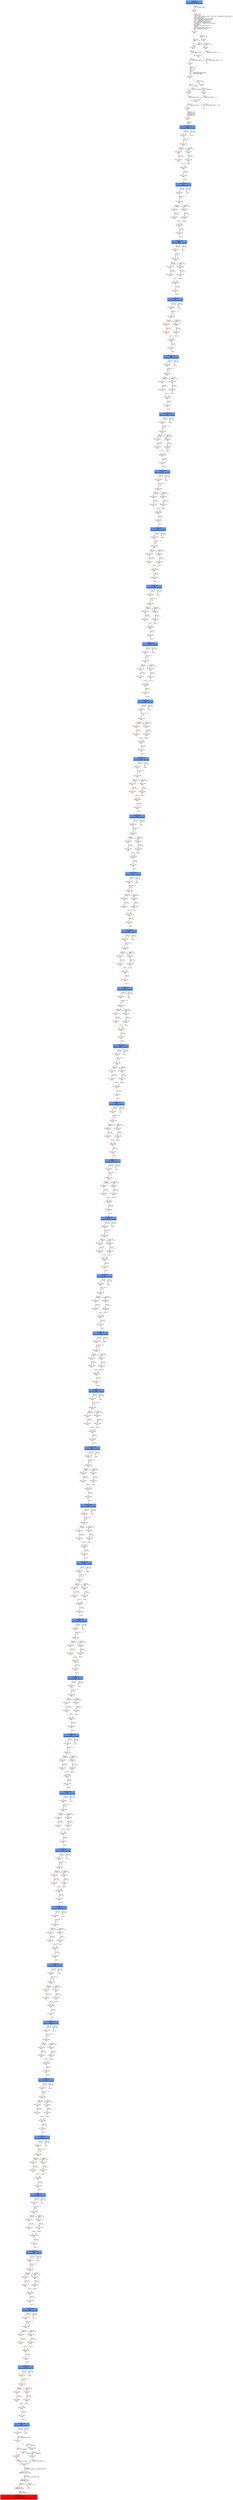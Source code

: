 digraph ARG {
node [style="filled" shape="box" color="white"]
0 [fillcolor="cornflowerblue" label="0 @ N20\nmain entry\nAbstractionState: ABS0: true\n" id="0"]
44 [label="44 @ N61\nmain\n" id="44"]
45 [label="45 @ N24\nmain\n" id="45"]
50 [label="50 @ N26\nmain\n" id="50"]
53 [label="53 @ N28\nmain\n" id="53"]
54 [label="54 @ N29\nmain\n" id="54"]
56 [label="56 @ N35\nmain\n" id="56"]
61 [label="61 @ N38\nmain\n" id="61"]
64 [label="64 @ N39\nmain\n" id="64"]
65 [label="65 @ N40\nmain\n" id="65"]
67 [label="67 @ N43\nmain\n" id="67"]
24229 [fillcolor="cornflowerblue" label="24229 @ N44\nmain\nAbstractionState: ABS1643\n" id="24229"]
24230 [label="24230 @ N45\nmain\n" id="24230"]
24249 [label="24249 @ N48\nmain\n" id="24249"]
24251 [label="24251 @ N50\nmain\n" id="24251"]
24252 [label="24252 @ N52\nmain\n" id="24252"]
24256 [label="24256 @ N49\nmain\n" id="24256"]
24257 [label="24257 @ N54\nmain\n" id="24257"]
24259 [fillcolor="cornflowerblue" label="24259 @ N44\nmain\nAbstractionState: ABS1645\n" id="24259"]
24260 [label="24260 @ N45\nmain\n" id="24260"]
24279 [label="24279 @ N48\nmain\n" id="24279"]
24281 [label="24281 @ N50\nmain\n" id="24281"]
24282 [label="24282 @ N52\nmain\n" id="24282"]
24286 [label="24286 @ N49\nmain\n" id="24286"]
24287 [label="24287 @ N54\nmain\n" id="24287"]
24289 [fillcolor="cornflowerblue" label="24289 @ N44\nmain\nAbstractionState: ABS1647\n" id="24289"]
24290 [label="24290 @ N45\nmain\n" id="24290"]
24309 [label="24309 @ N48\nmain\n" id="24309"]
24311 [label="24311 @ N50\nmain\n" id="24311"]
24312 [label="24312 @ N52\nmain\n" id="24312"]
24316 [label="24316 @ N49\nmain\n" id="24316"]
24317 [label="24317 @ N54\nmain\n" id="24317"]
24319 [fillcolor="cornflowerblue" label="24319 @ N44\nmain\nAbstractionState: ABS1649\n" id="24319"]
24320 [label="24320 @ N45\nmain\n" id="24320"]
24339 [label="24339 @ N48\nmain\n" id="24339"]
24341 [label="24341 @ N50\nmain\n" id="24341"]
24342 [label="24342 @ N52\nmain\n" id="24342"]
24346 [label="24346 @ N49\nmain\n" id="24346"]
24347 [label="24347 @ N54\nmain\n" id="24347"]
24349 [fillcolor="cornflowerblue" label="24349 @ N44\nmain\nAbstractionState: ABS1651\n" id="24349"]
24350 [label="24350 @ N45\nmain\n" id="24350"]
24369 [label="24369 @ N48\nmain\n" id="24369"]
24371 [label="24371 @ N50\nmain\n" id="24371"]
24372 [label="24372 @ N52\nmain\n" id="24372"]
24376 [label="24376 @ N49\nmain\n" id="24376"]
24377 [label="24377 @ N54\nmain\n" id="24377"]
24379 [fillcolor="cornflowerblue" label="24379 @ N44\nmain\nAbstractionState: ABS1653\n" id="24379"]
24380 [label="24380 @ N45\nmain\n" id="24380"]
24399 [label="24399 @ N48\nmain\n" id="24399"]
24401 [label="24401 @ N50\nmain\n" id="24401"]
24402 [label="24402 @ N52\nmain\n" id="24402"]
24406 [label="24406 @ N49\nmain\n" id="24406"]
24407 [label="24407 @ N54\nmain\n" id="24407"]
24409 [fillcolor="cornflowerblue" label="24409 @ N44\nmain\nAbstractionState: ABS1655\n" id="24409"]
24410 [label="24410 @ N45\nmain\n" id="24410"]
24429 [label="24429 @ N48\nmain\n" id="24429"]
24431 [label="24431 @ N50\nmain\n" id="24431"]
24432 [label="24432 @ N52\nmain\n" id="24432"]
24436 [label="24436 @ N49\nmain\n" id="24436"]
24437 [label="24437 @ N54\nmain\n" id="24437"]
24439 [fillcolor="cornflowerblue" label="24439 @ N44\nmain\nAbstractionState: ABS1657\n" id="24439"]
24440 [label="24440 @ N45\nmain\n" id="24440"]
24459 [label="24459 @ N48\nmain\n" id="24459"]
24461 [label="24461 @ N50\nmain\n" id="24461"]
24462 [label="24462 @ N52\nmain\n" id="24462"]
24466 [label="24466 @ N49\nmain\n" id="24466"]
24467 [label="24467 @ N54\nmain\n" id="24467"]
24469 [fillcolor="cornflowerblue" label="24469 @ N44\nmain\nAbstractionState: ABS1659\n" id="24469"]
24470 [label="24470 @ N45\nmain\n" id="24470"]
24489 [label="24489 @ N48\nmain\n" id="24489"]
24491 [label="24491 @ N50\nmain\n" id="24491"]
24492 [label="24492 @ N52\nmain\n" id="24492"]
24496 [label="24496 @ N49\nmain\n" id="24496"]
24497 [label="24497 @ N54\nmain\n" id="24497"]
24499 [fillcolor="cornflowerblue" label="24499 @ N44\nmain\nAbstractionState: ABS1661\n" id="24499"]
24500 [label="24500 @ N45\nmain\n" id="24500"]
24519 [label="24519 @ N48\nmain\n" id="24519"]
24521 [label="24521 @ N50\nmain\n" id="24521"]
24522 [label="24522 @ N52\nmain\n" id="24522"]
24526 [label="24526 @ N49\nmain\n" id="24526"]
24527 [label="24527 @ N54\nmain\n" id="24527"]
24529 [fillcolor="cornflowerblue" label="24529 @ N44\nmain\nAbstractionState: ABS1663\n" id="24529"]
24530 [label="24530 @ N45\nmain\n" id="24530"]
24549 [label="24549 @ N48\nmain\n" id="24549"]
24551 [label="24551 @ N50\nmain\n" id="24551"]
24552 [label="24552 @ N52\nmain\n" id="24552"]
24556 [label="24556 @ N49\nmain\n" id="24556"]
24557 [label="24557 @ N54\nmain\n" id="24557"]
24559 [fillcolor="cornflowerblue" label="24559 @ N44\nmain\nAbstractionState: ABS1665\n" id="24559"]
24560 [label="24560 @ N45\nmain\n" id="24560"]
24579 [label="24579 @ N48\nmain\n" id="24579"]
24581 [label="24581 @ N50\nmain\n" id="24581"]
24582 [label="24582 @ N52\nmain\n" id="24582"]
24586 [label="24586 @ N49\nmain\n" id="24586"]
24587 [label="24587 @ N54\nmain\n" id="24587"]
24589 [fillcolor="cornflowerblue" label="24589 @ N44\nmain\nAbstractionState: ABS1667\n" id="24589"]
24590 [label="24590 @ N45\nmain\n" id="24590"]
24609 [label="24609 @ N48\nmain\n" id="24609"]
24611 [label="24611 @ N50\nmain\n" id="24611"]
24612 [label="24612 @ N52\nmain\n" id="24612"]
24616 [label="24616 @ N49\nmain\n" id="24616"]
24617 [label="24617 @ N54\nmain\n" id="24617"]
24619 [fillcolor="cornflowerblue" label="24619 @ N44\nmain\nAbstractionState: ABS1669\n" id="24619"]
24620 [label="24620 @ N45\nmain\n" id="24620"]
24639 [label="24639 @ N48\nmain\n" id="24639"]
24641 [label="24641 @ N50\nmain\n" id="24641"]
24642 [label="24642 @ N52\nmain\n" id="24642"]
24646 [label="24646 @ N49\nmain\n" id="24646"]
24647 [label="24647 @ N54\nmain\n" id="24647"]
24649 [fillcolor="cornflowerblue" label="24649 @ N44\nmain\nAbstractionState: ABS1671\n" id="24649"]
24650 [label="24650 @ N45\nmain\n" id="24650"]
24669 [label="24669 @ N48\nmain\n" id="24669"]
24671 [label="24671 @ N50\nmain\n" id="24671"]
24672 [label="24672 @ N52\nmain\n" id="24672"]
24676 [label="24676 @ N49\nmain\n" id="24676"]
24677 [label="24677 @ N54\nmain\n" id="24677"]
24679 [fillcolor="cornflowerblue" label="24679 @ N44\nmain\nAbstractionState: ABS1673\n" id="24679"]
24680 [label="24680 @ N45\nmain\n" id="24680"]
24699 [label="24699 @ N48\nmain\n" id="24699"]
24701 [label="24701 @ N50\nmain\n" id="24701"]
24702 [label="24702 @ N52\nmain\n" id="24702"]
24706 [label="24706 @ N49\nmain\n" id="24706"]
24707 [label="24707 @ N54\nmain\n" id="24707"]
24709 [fillcolor="cornflowerblue" label="24709 @ N44\nmain\nAbstractionState: ABS1675\n" id="24709"]
24710 [label="24710 @ N45\nmain\n" id="24710"]
24729 [label="24729 @ N48\nmain\n" id="24729"]
24731 [label="24731 @ N50\nmain\n" id="24731"]
24732 [label="24732 @ N52\nmain\n" id="24732"]
24736 [label="24736 @ N49\nmain\n" id="24736"]
24737 [label="24737 @ N54\nmain\n" id="24737"]
24739 [fillcolor="cornflowerblue" label="24739 @ N44\nmain\nAbstractionState: ABS1677\n" id="24739"]
24740 [label="24740 @ N45\nmain\n" id="24740"]
24759 [label="24759 @ N48\nmain\n" id="24759"]
24761 [label="24761 @ N50\nmain\n" id="24761"]
24762 [label="24762 @ N52\nmain\n" id="24762"]
24766 [label="24766 @ N49\nmain\n" id="24766"]
24767 [label="24767 @ N54\nmain\n" id="24767"]
24769 [fillcolor="cornflowerblue" label="24769 @ N44\nmain\nAbstractionState: ABS1679\n" id="24769"]
24770 [label="24770 @ N45\nmain\n" id="24770"]
24789 [label="24789 @ N48\nmain\n" id="24789"]
24791 [label="24791 @ N50\nmain\n" id="24791"]
24792 [label="24792 @ N52\nmain\n" id="24792"]
24796 [label="24796 @ N49\nmain\n" id="24796"]
24797 [label="24797 @ N54\nmain\n" id="24797"]
24799 [fillcolor="cornflowerblue" label="24799 @ N44\nmain\nAbstractionState: ABS1681\n" id="24799"]
24800 [label="24800 @ N45\nmain\n" id="24800"]
24819 [label="24819 @ N48\nmain\n" id="24819"]
24821 [label="24821 @ N50\nmain\n" id="24821"]
24822 [label="24822 @ N52\nmain\n" id="24822"]
24826 [label="24826 @ N49\nmain\n" id="24826"]
24827 [label="24827 @ N54\nmain\n" id="24827"]
24829 [fillcolor="cornflowerblue" label="24829 @ N44\nmain\nAbstractionState: ABS1683\n" id="24829"]
24830 [label="24830 @ N45\nmain\n" id="24830"]
24849 [label="24849 @ N48\nmain\n" id="24849"]
24851 [label="24851 @ N50\nmain\n" id="24851"]
24852 [label="24852 @ N52\nmain\n" id="24852"]
24856 [label="24856 @ N49\nmain\n" id="24856"]
24857 [label="24857 @ N54\nmain\n" id="24857"]
24859 [fillcolor="cornflowerblue" label="24859 @ N44\nmain\nAbstractionState: ABS1685\n" id="24859"]
24860 [label="24860 @ N45\nmain\n" id="24860"]
24879 [label="24879 @ N48\nmain\n" id="24879"]
24881 [label="24881 @ N50\nmain\n" id="24881"]
24882 [label="24882 @ N52\nmain\n" id="24882"]
24886 [label="24886 @ N49\nmain\n" id="24886"]
24887 [label="24887 @ N54\nmain\n" id="24887"]
24889 [fillcolor="cornflowerblue" label="24889 @ N44\nmain\nAbstractionState: ABS1687\n" id="24889"]
24890 [label="24890 @ N45\nmain\n" id="24890"]
24909 [label="24909 @ N48\nmain\n" id="24909"]
24911 [label="24911 @ N50\nmain\n" id="24911"]
24912 [label="24912 @ N52\nmain\n" id="24912"]
24916 [label="24916 @ N49\nmain\n" id="24916"]
24917 [label="24917 @ N54\nmain\n" id="24917"]
24919 [fillcolor="cornflowerblue" label="24919 @ N44\nmain\nAbstractionState: ABS1689\n" id="24919"]
24920 [label="24920 @ N45\nmain\n" id="24920"]
24939 [label="24939 @ N48\nmain\n" id="24939"]
24941 [label="24941 @ N50\nmain\n" id="24941"]
24942 [label="24942 @ N52\nmain\n" id="24942"]
24946 [label="24946 @ N49\nmain\n" id="24946"]
24947 [label="24947 @ N54\nmain\n" id="24947"]
24949 [fillcolor="cornflowerblue" label="24949 @ N44\nmain\nAbstractionState: ABS1691\n" id="24949"]
24950 [label="24950 @ N45\nmain\n" id="24950"]
24969 [label="24969 @ N48\nmain\n" id="24969"]
24971 [label="24971 @ N50\nmain\n" id="24971"]
24972 [label="24972 @ N52\nmain\n" id="24972"]
24976 [label="24976 @ N49\nmain\n" id="24976"]
24977 [label="24977 @ N54\nmain\n" id="24977"]
24979 [fillcolor="cornflowerblue" label="24979 @ N44\nmain\nAbstractionState: ABS1693\n" id="24979"]
24980 [label="24980 @ N45\nmain\n" id="24980"]
24999 [label="24999 @ N48\nmain\n" id="24999"]
25001 [label="25001 @ N50\nmain\n" id="25001"]
25002 [label="25002 @ N52\nmain\n" id="25002"]
25006 [label="25006 @ N49\nmain\n" id="25006"]
25007 [label="25007 @ N54\nmain\n" id="25007"]
25009 [fillcolor="cornflowerblue" label="25009 @ N44\nmain\nAbstractionState: ABS1695\n" id="25009"]
25010 [label="25010 @ N45\nmain\n" id="25010"]
25029 [label="25029 @ N48\nmain\n" id="25029"]
25031 [label="25031 @ N50\nmain\n" id="25031"]
25032 [label="25032 @ N52\nmain\n" id="25032"]
25036 [label="25036 @ N49\nmain\n" id="25036"]
25037 [label="25037 @ N54\nmain\n" id="25037"]
25039 [fillcolor="cornflowerblue" label="25039 @ N44\nmain\nAbstractionState: ABS1697\n" id="25039"]
25040 [label="25040 @ N45\nmain\n" id="25040"]
25059 [label="25059 @ N48\nmain\n" id="25059"]
25061 [label="25061 @ N50\nmain\n" id="25061"]
25062 [label="25062 @ N52\nmain\n" id="25062"]
25066 [label="25066 @ N49\nmain\n" id="25066"]
25067 [label="25067 @ N54\nmain\n" id="25067"]
25069 [fillcolor="cornflowerblue" label="25069 @ N44\nmain\nAbstractionState: ABS1699\n" id="25069"]
25070 [label="25070 @ N45\nmain\n" id="25070"]
25089 [label="25089 @ N48\nmain\n" id="25089"]
25091 [label="25091 @ N50\nmain\n" id="25091"]
25092 [label="25092 @ N52\nmain\n" id="25092"]
25096 [label="25096 @ N49\nmain\n" id="25096"]
25097 [label="25097 @ N54\nmain\n" id="25097"]
25099 [fillcolor="cornflowerblue" label="25099 @ N44\nmain\nAbstractionState: ABS1701\n" id="25099"]
25100 [label="25100 @ N45\nmain\n" id="25100"]
25119 [label="25119 @ N48\nmain\n" id="25119"]
25121 [label="25121 @ N50\nmain\n" id="25121"]
25122 [label="25122 @ N52\nmain\n" id="25122"]
25126 [label="25126 @ N49\nmain\n" id="25126"]
25127 [label="25127 @ N54\nmain\n" id="25127"]
25129 [fillcolor="cornflowerblue" label="25129 @ N44\nmain\nAbstractionState: ABS1703\n" id="25129"]
25130 [label="25130 @ N45\nmain\n" id="25130"]
25149 [label="25149 @ N48\nmain\n" id="25149"]
25151 [label="25151 @ N50\nmain\n" id="25151"]
25152 [label="25152 @ N52\nmain\n" id="25152"]
25156 [label="25156 @ N49\nmain\n" id="25156"]
25157 [label="25157 @ N54\nmain\n" id="25157"]
25159 [fillcolor="cornflowerblue" label="25159 @ N44\nmain\nAbstractionState: ABS1705\n" id="25159"]
25160 [label="25160 @ N45\nmain\n" id="25160"]
25179 [label="25179 @ N48\nmain\n" id="25179"]
25181 [label="25181 @ N50\nmain\n" id="25181"]
25182 [label="25182 @ N52\nmain\n" id="25182"]
25186 [label="25186 @ N49\nmain\n" id="25186"]
25187 [label="25187 @ N54\nmain\n" id="25187"]
25189 [fillcolor="cornflowerblue" label="25189 @ N44\nmain\nAbstractionState: ABS1707\n" id="25189"]
25190 [label="25190 @ N45\nmain\n" id="25190"]
25209 [label="25209 @ N48\nmain\n" id="25209"]
25211 [label="25211 @ N50\nmain\n" id="25211"]
25212 [label="25212 @ N52\nmain\n" id="25212"]
25216 [label="25216 @ N49\nmain\n" id="25216"]
25217 [label="25217 @ N54\nmain\n" id="25217"]
25219 [fillcolor="cornflowerblue" label="25219 @ N44\nmain\nAbstractionState: ABS1709\n" id="25219"]
25220 [label="25220 @ N45\nmain\n" id="25220"]
25239 [label="25239 @ N48\nmain\n" id="25239"]
25241 [label="25241 @ N50\nmain\n" id="25241"]
25242 [label="25242 @ N52\nmain\n" id="25242"]
25246 [label="25246 @ N49\nmain\n" id="25246"]
25247 [label="25247 @ N54\nmain\n" id="25247"]
25249 [fillcolor="cornflowerblue" label="25249 @ N44\nmain\nAbstractionState: ABS1711\n" id="25249"]
25250 [label="25250 @ N45\nmain\n" id="25250"]
25269 [label="25269 @ N48\nmain\n" id="25269"]
25271 [label="25271 @ N50\nmain\n" id="25271"]
25272 [label="25272 @ N52\nmain\n" id="25272"]
25276 [label="25276 @ N49\nmain\n" id="25276"]
25277 [label="25277 @ N54\nmain\n" id="25277"]
25279 [fillcolor="cornflowerblue" label="25279 @ N44\nmain\nAbstractionState: ABS1713\n" id="25279"]
25280 [label="25280 @ N45\nmain\n" id="25280"]
25299 [label="25299 @ N48\nmain\n" id="25299"]
25301 [label="25301 @ N50\nmain\n" id="25301"]
25302 [label="25302 @ N52\nmain\n" id="25302"]
25306 [label="25306 @ N49\nmain\n" id="25306"]
25307 [label="25307 @ N54\nmain\n" id="25307"]
25309 [fillcolor="cornflowerblue" label="25309 @ N44\nmain\nAbstractionState: ABS1715\n" id="25309"]
25310 [label="25310 @ N45\nmain\n" id="25310"]
25329 [label="25329 @ N48\nmain\n" id="25329"]
25331 [label="25331 @ N50\nmain\n" id="25331"]
25332 [label="25332 @ N52\nmain\n" id="25332"]
25336 [label="25336 @ N49\nmain\n" id="25336"]
25337 [label="25337 @ N54\nmain\n" id="25337"]
25339 [fillcolor="cornflowerblue" label="25339 @ N44\nmain\nAbstractionState: ABS1717\n" id="25339"]
25340 [label="25340 @ N45\nmain\n" id="25340"]
25359 [label="25359 @ N48\nmain\n" id="25359"]
25361 [label="25361 @ N50\nmain\n" id="25361"]
25362 [label="25362 @ N52\nmain\n" id="25362"]
25366 [label="25366 @ N49\nmain\n" id="25366"]
25367 [label="25367 @ N54\nmain\n" id="25367"]
25369 [fillcolor="cornflowerblue" label="25369 @ N44\nmain\nAbstractionState: ABS1719\n" id="25369"]
25370 [label="25370 @ N45\nmain\n" id="25370"]
25389 [label="25389 @ N48\nmain\n" id="25389"]
25391 [label="25391 @ N50\nmain\n" id="25391"]
25392 [label="25392 @ N52\nmain\n" id="25392"]
25396 [label="25396 @ N49\nmain\n" id="25396"]
25397 [label="25397 @ N54\nmain\n" id="25397"]
25399 [fillcolor="cornflowerblue" label="25399 @ N44\nmain\nAbstractionState: ABS1721\n" id="25399"]
25400 [label="25400 @ N45\nmain\n" id="25400"]
25419 [label="25419 @ N48\nmain\n" id="25419"]
25421 [label="25421 @ N50\nmain\n" id="25421"]
25422 [label="25422 @ N52\nmain\n" id="25422"]
25426 [label="25426 @ N49\nmain\n" id="25426"]
25427 [label="25427 @ N54\nmain\n" id="25427"]
25429 [fillcolor="cornflowerblue" label="25429 @ N44\nmain\nAbstractionState: ABS1723\n" id="25429"]
25431 [label="25431 @ N46\nmain\n" id="25431"]
25432 [label="25432 @ N55\nmain\n" id="25432"]
25437 [label="25437 @ N58\nmain\n" id="25437"]
25440 [label="25440 @ N59\nmain\n" id="25440"]
25441 [label="25441 @ N11\n__VERIFIER_assert entry\n" id="25441"]
25442 [label="25442 @ N12\n__VERIFIER_assert\n" id="25442"]
25443 [label="25443 @ N14\n__VERIFIER_assert\n" id="25443"]
25446 [fillcolor="red" label="25446 @ N15\n__VERIFIER_assert\nAbstractionState: ABS1724\n AutomatonState: ErrorLabelAutomaton: _predefinedState_ERROR\n" id="25446"]
25433 [label="25433 @ N56\nmain\n" id="25433"]
25435 [label="25435 @ N57\nmain\n" id="25435"]
25420 [label="25420 @ N51\nmain\n" id="25420"]
25424 [label="25424 @ N53\nmain\n" id="25424"]
25390 [label="25390 @ N51\nmain\n" id="25390"]
25394 [label="25394 @ N53\nmain\n" id="25394"]
25360 [label="25360 @ N51\nmain\n" id="25360"]
25364 [label="25364 @ N53\nmain\n" id="25364"]
25330 [label="25330 @ N51\nmain\n" id="25330"]
25334 [label="25334 @ N53\nmain\n" id="25334"]
25300 [label="25300 @ N51\nmain\n" id="25300"]
25304 [label="25304 @ N53\nmain\n" id="25304"]
25270 [label="25270 @ N51\nmain\n" id="25270"]
25274 [label="25274 @ N53\nmain\n" id="25274"]
25240 [label="25240 @ N51\nmain\n" id="25240"]
25244 [label="25244 @ N53\nmain\n" id="25244"]
25210 [label="25210 @ N51\nmain\n" id="25210"]
25214 [label="25214 @ N53\nmain\n" id="25214"]
25180 [label="25180 @ N51\nmain\n" id="25180"]
25184 [label="25184 @ N53\nmain\n" id="25184"]
25150 [label="25150 @ N51\nmain\n" id="25150"]
25154 [label="25154 @ N53\nmain\n" id="25154"]
25120 [label="25120 @ N51\nmain\n" id="25120"]
25124 [label="25124 @ N53\nmain\n" id="25124"]
25090 [label="25090 @ N51\nmain\n" id="25090"]
25094 [label="25094 @ N53\nmain\n" id="25094"]
25060 [label="25060 @ N51\nmain\n" id="25060"]
25064 [label="25064 @ N53\nmain\n" id="25064"]
25030 [label="25030 @ N51\nmain\n" id="25030"]
25034 [label="25034 @ N53\nmain\n" id="25034"]
25000 [label="25000 @ N51\nmain\n" id="25000"]
25004 [label="25004 @ N53\nmain\n" id="25004"]
24970 [label="24970 @ N51\nmain\n" id="24970"]
24974 [label="24974 @ N53\nmain\n" id="24974"]
24940 [label="24940 @ N51\nmain\n" id="24940"]
24944 [label="24944 @ N53\nmain\n" id="24944"]
24910 [label="24910 @ N51\nmain\n" id="24910"]
24914 [label="24914 @ N53\nmain\n" id="24914"]
24880 [label="24880 @ N51\nmain\n" id="24880"]
24884 [label="24884 @ N53\nmain\n" id="24884"]
24850 [label="24850 @ N51\nmain\n" id="24850"]
24854 [label="24854 @ N53\nmain\n" id="24854"]
24820 [label="24820 @ N51\nmain\n" id="24820"]
24824 [label="24824 @ N53\nmain\n" id="24824"]
24790 [label="24790 @ N51\nmain\n" id="24790"]
24794 [label="24794 @ N53\nmain\n" id="24794"]
24760 [label="24760 @ N51\nmain\n" id="24760"]
24764 [label="24764 @ N53\nmain\n" id="24764"]
24730 [label="24730 @ N51\nmain\n" id="24730"]
24734 [label="24734 @ N53\nmain\n" id="24734"]
24700 [label="24700 @ N51\nmain\n" id="24700"]
24704 [label="24704 @ N53\nmain\n" id="24704"]
24670 [label="24670 @ N51\nmain\n" id="24670"]
24674 [label="24674 @ N53\nmain\n" id="24674"]
24640 [label="24640 @ N51\nmain\n" id="24640"]
24644 [label="24644 @ N53\nmain\n" id="24644"]
24610 [label="24610 @ N51\nmain\n" id="24610"]
24614 [label="24614 @ N53\nmain\n" id="24614"]
24580 [label="24580 @ N51\nmain\n" id="24580"]
24584 [label="24584 @ N53\nmain\n" id="24584"]
24550 [label="24550 @ N51\nmain\n" id="24550"]
24554 [label="24554 @ N53\nmain\n" id="24554"]
24520 [label="24520 @ N51\nmain\n" id="24520"]
24524 [label="24524 @ N53\nmain\n" id="24524"]
24490 [label="24490 @ N51\nmain\n" id="24490"]
24494 [label="24494 @ N53\nmain\n" id="24494"]
24460 [label="24460 @ N51\nmain\n" id="24460"]
24464 [label="24464 @ N53\nmain\n" id="24464"]
24430 [label="24430 @ N51\nmain\n" id="24430"]
24434 [label="24434 @ N53\nmain\n" id="24434"]
24400 [label="24400 @ N51\nmain\n" id="24400"]
24404 [label="24404 @ N53\nmain\n" id="24404"]
24370 [label="24370 @ N51\nmain\n" id="24370"]
24374 [label="24374 @ N53\nmain\n" id="24374"]
24340 [label="24340 @ N51\nmain\n" id="24340"]
24344 [label="24344 @ N53\nmain\n" id="24344"]
24310 [label="24310 @ N51\nmain\n" id="24310"]
24314 [label="24314 @ N53\nmain\n" id="24314"]
24280 [label="24280 @ N51\nmain\n" id="24280"]
24284 [label="24284 @ N53\nmain\n" id="24284"]
24250 [label="24250 @ N51\nmain\n" id="24250"]
24254 [label="24254 @ N53\nmain\n" id="24254"]
57 [label="57 @ N36\nmain\n" id="57"]
59 [label="59 @ N37\nmain\n" id="59"]
47 [label="47 @ N25\nmain\n" id="47"]
49 [label="49 @ N27\nmain\n" id="49"]
0 -> 44 [color="red" label="Line 0: \lINIT GLOBAL VARS\l" id="0 -> 44"]
44 -> 45 [color="red" label="Lines 7 - 26: \lvoid abort();\lvoid __assert_fail(const char *, const char *, unsigned int, const char *);\lvoid reach_error();\lvoid assume_abort_if_not(int cond);\lvoid __VERIFIER_assert(int cond);\lvoid __VERIFIER_assume(int);\lint __VERIFIER_nondet_int();\lunsigned int __VERIFIER_nondet_uint();\lint main();\lFunction start dummy edge\lint flag;\lflag = __VERIFIER_nondet_int();\lint __CPAchecker_TMP_0;\l" id="44 -> 45"]
45 -> 47 [color="red" label="Line 26: \l[!(flag == 0)]\l" id="45 -> 47"]
45 -> 50 [label="Line 26: \l[flag == 0]\l" id="45 -> 50"]
50 -> 53 [label="Line 0: \l__CPAchecker_TMP_0 = 1;\l" id="50 -> 53"]
53 -> 54 [color="red" label="Line 26: \l[__CPAchecker_TMP_0 != 0]\l" id="53 -> 54"]
53 -> 55 [label="Line 26: \l[!(__CPAchecker_TMP_0 != 0)]\l" id="53 -> 55"]
54 -> 56 [color="red" label="Lines 27 - 31: \lint i = 0;\lint x = 0;\lint y = 0;\lint n;\ln = __VERIFIER_nondet_int();\lint __CPAchecker_TMP_1;\l" id="54 -> 56"]
56 -> 57 [label="Line 31: \l[n >= 1000]\l" id="56 -> 57"]
56 -> 61 [color="red" label="Line 31: \l[!(n >= 1000)]\l" id="56 -> 61"]
61 -> 64 [color="red" label="Line 0: \l__CPAchecker_TMP_1 = 0;\l" id="61 -> 64"]
64 -> 65 [color="red" label="Line 31: \l[__CPAchecker_TMP_1 != 0]\l" id="64 -> 65"]
64 -> 66 [label="Line 31: \l[!(__CPAchecker_TMP_1 != 0)]\l" id="64 -> 66"]
65 -> 67 [color="red" label="Lines 33 - 33: \lunsigned int a;\lunsigned int b;\lunsigned int r;\l" id="65 -> 67"]
67 -> 24229 [color="red" label="Line 35: \lwhile\l" id="67 -> 24229"]
24229 -> 24230 [color="red" label="Line 35: \l[i < n]\l" id="24229 -> 24230"]
24229 -> 24231 [label="Line 35: \l[!(i < n)]\l" id="24229 -> 24231"]
24230 -> 24249 [color="red" label="Lines 36 - 37: \lx = x;\ly = y;\l" id="24230 -> 24249"]
24249 -> 24250 [label="Line 38: \l[flag == 0]\l" id="24249 -> 24250"]
24249 -> 24251 [color="red" label="Line 38: \l[!(flag == 0)]\l" id="24249 -> 24251"]
24251 -> 24252 [color="red" label="Line 39: \lx = x + 3;\l" id="24251 -> 24252"]
24252 -> 24256 [color="red" label="Line 0: \l\l" id="24252 -> 24256"]
24256 -> 24257 [color="red" label="Line 43: \li = i + 1;\l" id="24256 -> 24257"]
24257 -> 24259 [color="red" label="Line 0: \l\l" id="24257 -> 24259"]
24259 -> 24260 [color="red" label="Line 35: \l[i < n]\l" id="24259 -> 24260"]
24259 -> 24261 [label="Line 35: \l[!(i < n)]\l" id="24259 -> 24261"]
24260 -> 24279 [color="red" label="Lines 36 - 37: \lx = x;\ly = y;\l" id="24260 -> 24279"]
24279 -> 24280 [label="Line 38: \l[flag == 0]\l" id="24279 -> 24280"]
24279 -> 24281 [color="red" label="Line 38: \l[!(flag == 0)]\l" id="24279 -> 24281"]
24281 -> 24282 [color="red" label="Line 39: \lx = x + 3;\l" id="24281 -> 24282"]
24282 -> 24286 [color="red" label="Line 0: \l\l" id="24282 -> 24286"]
24286 -> 24287 [color="red" label="Line 43: \li = i + 1;\l" id="24286 -> 24287"]
24287 -> 24289 [color="red" label="Line 0: \l\l" id="24287 -> 24289"]
24289 -> 24290 [color="red" label="Line 35: \l[i < n]\l" id="24289 -> 24290"]
24289 -> 24291 [label="Line 35: \l[!(i < n)]\l" id="24289 -> 24291"]
24290 -> 24309 [color="red" label="Lines 36 - 37: \lx = x;\ly = y;\l" id="24290 -> 24309"]
24309 -> 24310 [label="Line 38: \l[flag == 0]\l" id="24309 -> 24310"]
24309 -> 24311 [color="red" label="Line 38: \l[!(flag == 0)]\l" id="24309 -> 24311"]
24311 -> 24312 [color="red" label="Line 39: \lx = x + 3;\l" id="24311 -> 24312"]
24312 -> 24316 [color="red" label="Line 0: \l\l" id="24312 -> 24316"]
24316 -> 24317 [color="red" label="Line 43: \li = i + 1;\l" id="24316 -> 24317"]
24317 -> 24319 [color="red" label="Line 0: \l\l" id="24317 -> 24319"]
24319 -> 24320 [color="red" label="Line 35: \l[i < n]\l" id="24319 -> 24320"]
24319 -> 24321 [label="Line 35: \l[!(i < n)]\l" id="24319 -> 24321"]
24320 -> 24339 [color="red" label="Lines 36 - 37: \lx = x;\ly = y;\l" id="24320 -> 24339"]
24339 -> 24340 [label="Line 38: \l[flag == 0]\l" id="24339 -> 24340"]
24339 -> 24341 [color="red" label="Line 38: \l[!(flag == 0)]\l" id="24339 -> 24341"]
24341 -> 24342 [color="red" label="Line 39: \lx = x + 3;\l" id="24341 -> 24342"]
24342 -> 24346 [color="red" label="Line 0: \l\l" id="24342 -> 24346"]
24346 -> 24347 [color="red" label="Line 43: \li = i + 1;\l" id="24346 -> 24347"]
24347 -> 24349 [color="red" label="Line 0: \l\l" id="24347 -> 24349"]
24349 -> 24350 [color="red" label="Line 35: \l[i < n]\l" id="24349 -> 24350"]
24349 -> 24351 [label="Line 35: \l[!(i < n)]\l" id="24349 -> 24351"]
24350 -> 24369 [color="red" label="Lines 36 - 37: \lx = x;\ly = y;\l" id="24350 -> 24369"]
24369 -> 24370 [label="Line 38: \l[flag == 0]\l" id="24369 -> 24370"]
24369 -> 24371 [color="red" label="Line 38: \l[!(flag == 0)]\l" id="24369 -> 24371"]
24371 -> 24372 [color="red" label="Line 39: \lx = x + 3;\l" id="24371 -> 24372"]
24372 -> 24376 [color="red" label="Line 0: \l\l" id="24372 -> 24376"]
24376 -> 24377 [color="red" label="Line 43: \li = i + 1;\l" id="24376 -> 24377"]
24377 -> 24379 [color="red" label="Line 0: \l\l" id="24377 -> 24379"]
24379 -> 24380 [color="red" label="Line 35: \l[i < n]\l" id="24379 -> 24380"]
24379 -> 24381 [label="Line 35: \l[!(i < n)]\l" id="24379 -> 24381"]
24380 -> 24399 [color="red" label="Lines 36 - 37: \lx = x;\ly = y;\l" id="24380 -> 24399"]
24399 -> 24400 [label="Line 38: \l[flag == 0]\l" id="24399 -> 24400"]
24399 -> 24401 [color="red" label="Line 38: \l[!(flag == 0)]\l" id="24399 -> 24401"]
24401 -> 24402 [color="red" label="Line 39: \lx = x + 3;\l" id="24401 -> 24402"]
24402 -> 24406 [color="red" label="Line 0: \l\l" id="24402 -> 24406"]
24406 -> 24407 [color="red" label="Line 43: \li = i + 1;\l" id="24406 -> 24407"]
24407 -> 24409 [color="red" label="Line 0: \l\l" id="24407 -> 24409"]
24409 -> 24410 [color="red" label="Line 35: \l[i < n]\l" id="24409 -> 24410"]
24409 -> 24411 [label="Line 35: \l[!(i < n)]\l" id="24409 -> 24411"]
24410 -> 24429 [color="red" label="Lines 36 - 37: \lx = x;\ly = y;\l" id="24410 -> 24429"]
24429 -> 24430 [label="Line 38: \l[flag == 0]\l" id="24429 -> 24430"]
24429 -> 24431 [color="red" label="Line 38: \l[!(flag == 0)]\l" id="24429 -> 24431"]
24431 -> 24432 [color="red" label="Line 39: \lx = x + 3;\l" id="24431 -> 24432"]
24432 -> 24436 [color="red" label="Line 0: \l\l" id="24432 -> 24436"]
24436 -> 24437 [color="red" label="Line 43: \li = i + 1;\l" id="24436 -> 24437"]
24437 -> 24439 [color="red" label="Line 0: \l\l" id="24437 -> 24439"]
24439 -> 24440 [color="red" label="Line 35: \l[i < n]\l" id="24439 -> 24440"]
24439 -> 24441 [label="Line 35: \l[!(i < n)]\l" id="24439 -> 24441"]
24440 -> 24459 [color="red" label="Lines 36 - 37: \lx = x;\ly = y;\l" id="24440 -> 24459"]
24459 -> 24460 [label="Line 38: \l[flag == 0]\l" id="24459 -> 24460"]
24459 -> 24461 [color="red" label="Line 38: \l[!(flag == 0)]\l" id="24459 -> 24461"]
24461 -> 24462 [color="red" label="Line 39: \lx = x + 3;\l" id="24461 -> 24462"]
24462 -> 24466 [color="red" label="Line 0: \l\l" id="24462 -> 24466"]
24466 -> 24467 [color="red" label="Line 43: \li = i + 1;\l" id="24466 -> 24467"]
24467 -> 24469 [color="red" label="Line 0: \l\l" id="24467 -> 24469"]
24469 -> 24470 [color="red" label="Line 35: \l[i < n]\l" id="24469 -> 24470"]
24469 -> 24471 [label="Line 35: \l[!(i < n)]\l" id="24469 -> 24471"]
24470 -> 24489 [color="red" label="Lines 36 - 37: \lx = x;\ly = y;\l" id="24470 -> 24489"]
24489 -> 24490 [label="Line 38: \l[flag == 0]\l" id="24489 -> 24490"]
24489 -> 24491 [color="red" label="Line 38: \l[!(flag == 0)]\l" id="24489 -> 24491"]
24491 -> 24492 [color="red" label="Line 39: \lx = x + 3;\l" id="24491 -> 24492"]
24492 -> 24496 [color="red" label="Line 0: \l\l" id="24492 -> 24496"]
24496 -> 24497 [color="red" label="Line 43: \li = i + 1;\l" id="24496 -> 24497"]
24497 -> 24499 [color="red" label="Line 0: \l\l" id="24497 -> 24499"]
24499 -> 24500 [color="red" label="Line 35: \l[i < n]\l" id="24499 -> 24500"]
24499 -> 24501 [label="Line 35: \l[!(i < n)]\l" id="24499 -> 24501"]
24500 -> 24519 [color="red" label="Lines 36 - 37: \lx = x;\ly = y;\l" id="24500 -> 24519"]
24519 -> 24520 [label="Line 38: \l[flag == 0]\l" id="24519 -> 24520"]
24519 -> 24521 [color="red" label="Line 38: \l[!(flag == 0)]\l" id="24519 -> 24521"]
24521 -> 24522 [color="red" label="Line 39: \lx = x + 3;\l" id="24521 -> 24522"]
24522 -> 24526 [color="red" label="Line 0: \l\l" id="24522 -> 24526"]
24526 -> 24527 [color="red" label="Line 43: \li = i + 1;\l" id="24526 -> 24527"]
24527 -> 24529 [color="red" label="Line 0: \l\l" id="24527 -> 24529"]
24529 -> 24530 [color="red" label="Line 35: \l[i < n]\l" id="24529 -> 24530"]
24529 -> 24531 [label="Line 35: \l[!(i < n)]\l" id="24529 -> 24531"]
24530 -> 24549 [color="red" label="Lines 36 - 37: \lx = x;\ly = y;\l" id="24530 -> 24549"]
24549 -> 24550 [label="Line 38: \l[flag == 0]\l" id="24549 -> 24550"]
24549 -> 24551 [color="red" label="Line 38: \l[!(flag == 0)]\l" id="24549 -> 24551"]
24551 -> 24552 [color="red" label="Line 39: \lx = x + 3;\l" id="24551 -> 24552"]
24552 -> 24556 [color="red" label="Line 0: \l\l" id="24552 -> 24556"]
24556 -> 24557 [color="red" label="Line 43: \li = i + 1;\l" id="24556 -> 24557"]
24557 -> 24559 [color="red" label="Line 0: \l\l" id="24557 -> 24559"]
24559 -> 24560 [color="red" label="Line 35: \l[i < n]\l" id="24559 -> 24560"]
24559 -> 24561 [label="Line 35: \l[!(i < n)]\l" id="24559 -> 24561"]
24560 -> 24579 [color="red" label="Lines 36 - 37: \lx = x;\ly = y;\l" id="24560 -> 24579"]
24579 -> 24580 [label="Line 38: \l[flag == 0]\l" id="24579 -> 24580"]
24579 -> 24581 [color="red" label="Line 38: \l[!(flag == 0)]\l" id="24579 -> 24581"]
24581 -> 24582 [color="red" label="Line 39: \lx = x + 3;\l" id="24581 -> 24582"]
24582 -> 24586 [color="red" label="Line 0: \l\l" id="24582 -> 24586"]
24586 -> 24587 [color="red" label="Line 43: \li = i + 1;\l" id="24586 -> 24587"]
24587 -> 24589 [color="red" label="Line 0: \l\l" id="24587 -> 24589"]
24589 -> 24590 [color="red" label="Line 35: \l[i < n]\l" id="24589 -> 24590"]
24589 -> 24591 [label="Line 35: \l[!(i < n)]\l" id="24589 -> 24591"]
24590 -> 24609 [color="red" label="Lines 36 - 37: \lx = x;\ly = y;\l" id="24590 -> 24609"]
24609 -> 24610 [label="Line 38: \l[flag == 0]\l" id="24609 -> 24610"]
24609 -> 24611 [color="red" label="Line 38: \l[!(flag == 0)]\l" id="24609 -> 24611"]
24611 -> 24612 [color="red" label="Line 39: \lx = x + 3;\l" id="24611 -> 24612"]
24612 -> 24616 [color="red" label="Line 0: \l\l" id="24612 -> 24616"]
24616 -> 24617 [color="red" label="Line 43: \li = i + 1;\l" id="24616 -> 24617"]
24617 -> 24619 [color="red" label="Line 0: \l\l" id="24617 -> 24619"]
24619 -> 24620 [color="red" label="Line 35: \l[i < n]\l" id="24619 -> 24620"]
24619 -> 24621 [label="Line 35: \l[!(i < n)]\l" id="24619 -> 24621"]
24620 -> 24639 [color="red" label="Lines 36 - 37: \lx = x;\ly = y;\l" id="24620 -> 24639"]
24639 -> 24640 [label="Line 38: \l[flag == 0]\l" id="24639 -> 24640"]
24639 -> 24641 [color="red" label="Line 38: \l[!(flag == 0)]\l" id="24639 -> 24641"]
24641 -> 24642 [color="red" label="Line 39: \lx = x + 3;\l" id="24641 -> 24642"]
24642 -> 24646 [color="red" label="Line 0: \l\l" id="24642 -> 24646"]
24646 -> 24647 [color="red" label="Line 43: \li = i + 1;\l" id="24646 -> 24647"]
24647 -> 24649 [color="red" label="Line 0: \l\l" id="24647 -> 24649"]
24649 -> 24650 [color="red" label="Line 35: \l[i < n]\l" id="24649 -> 24650"]
24649 -> 24651 [label="Line 35: \l[!(i < n)]\l" id="24649 -> 24651"]
24650 -> 24669 [color="red" label="Lines 36 - 37: \lx = x;\ly = y;\l" id="24650 -> 24669"]
24669 -> 24670 [label="Line 38: \l[flag == 0]\l" id="24669 -> 24670"]
24669 -> 24671 [color="red" label="Line 38: \l[!(flag == 0)]\l" id="24669 -> 24671"]
24671 -> 24672 [color="red" label="Line 39: \lx = x + 3;\l" id="24671 -> 24672"]
24672 -> 24676 [color="red" label="Line 0: \l\l" id="24672 -> 24676"]
24676 -> 24677 [color="red" label="Line 43: \li = i + 1;\l" id="24676 -> 24677"]
24677 -> 24679 [color="red" label="Line 0: \l\l" id="24677 -> 24679"]
24679 -> 24680 [color="red" label="Line 35: \l[i < n]\l" id="24679 -> 24680"]
24679 -> 24681 [label="Line 35: \l[!(i < n)]\l" id="24679 -> 24681"]
24680 -> 24699 [color="red" label="Lines 36 - 37: \lx = x;\ly = y;\l" id="24680 -> 24699"]
24699 -> 24700 [label="Line 38: \l[flag == 0]\l" id="24699 -> 24700"]
24699 -> 24701 [color="red" label="Line 38: \l[!(flag == 0)]\l" id="24699 -> 24701"]
24701 -> 24702 [color="red" label="Line 39: \lx = x + 3;\l" id="24701 -> 24702"]
24702 -> 24706 [color="red" label="Line 0: \l\l" id="24702 -> 24706"]
24706 -> 24707 [color="red" label="Line 43: \li = i + 1;\l" id="24706 -> 24707"]
24707 -> 24709 [color="red" label="Line 0: \l\l" id="24707 -> 24709"]
24709 -> 24710 [color="red" label="Line 35: \l[i < n]\l" id="24709 -> 24710"]
24709 -> 24711 [label="Line 35: \l[!(i < n)]\l" id="24709 -> 24711"]
24710 -> 24729 [color="red" label="Lines 36 - 37: \lx = x;\ly = y;\l" id="24710 -> 24729"]
24729 -> 24730 [label="Line 38: \l[flag == 0]\l" id="24729 -> 24730"]
24729 -> 24731 [color="red" label="Line 38: \l[!(flag == 0)]\l" id="24729 -> 24731"]
24731 -> 24732 [color="red" label="Line 39: \lx = x + 3;\l" id="24731 -> 24732"]
24732 -> 24736 [color="red" label="Line 0: \l\l" id="24732 -> 24736"]
24736 -> 24737 [color="red" label="Line 43: \li = i + 1;\l" id="24736 -> 24737"]
24737 -> 24739 [color="red" label="Line 0: \l\l" id="24737 -> 24739"]
24739 -> 24740 [color="red" label="Line 35: \l[i < n]\l" id="24739 -> 24740"]
24739 -> 24741 [label="Line 35: \l[!(i < n)]\l" id="24739 -> 24741"]
24740 -> 24759 [color="red" label="Lines 36 - 37: \lx = x;\ly = y;\l" id="24740 -> 24759"]
24759 -> 24760 [label="Line 38: \l[flag == 0]\l" id="24759 -> 24760"]
24759 -> 24761 [color="red" label="Line 38: \l[!(flag == 0)]\l" id="24759 -> 24761"]
24761 -> 24762 [color="red" label="Line 39: \lx = x + 3;\l" id="24761 -> 24762"]
24762 -> 24766 [color="red" label="Line 0: \l\l" id="24762 -> 24766"]
24766 -> 24767 [color="red" label="Line 43: \li = i + 1;\l" id="24766 -> 24767"]
24767 -> 24769 [color="red" label="Line 0: \l\l" id="24767 -> 24769"]
24769 -> 24770 [color="red" label="Line 35: \l[i < n]\l" id="24769 -> 24770"]
24769 -> 24771 [label="Line 35: \l[!(i < n)]\l" id="24769 -> 24771"]
24770 -> 24789 [color="red" label="Lines 36 - 37: \lx = x;\ly = y;\l" id="24770 -> 24789"]
24789 -> 24790 [label="Line 38: \l[flag == 0]\l" id="24789 -> 24790"]
24789 -> 24791 [color="red" label="Line 38: \l[!(flag == 0)]\l" id="24789 -> 24791"]
24791 -> 24792 [color="red" label="Line 39: \lx = x + 3;\l" id="24791 -> 24792"]
24792 -> 24796 [color="red" label="Line 0: \l\l" id="24792 -> 24796"]
24796 -> 24797 [color="red" label="Line 43: \li = i + 1;\l" id="24796 -> 24797"]
24797 -> 24799 [color="red" label="Line 0: \l\l" id="24797 -> 24799"]
24799 -> 24800 [color="red" label="Line 35: \l[i < n]\l" id="24799 -> 24800"]
24799 -> 24801 [label="Line 35: \l[!(i < n)]\l" id="24799 -> 24801"]
24800 -> 24819 [color="red" label="Lines 36 - 37: \lx = x;\ly = y;\l" id="24800 -> 24819"]
24819 -> 24820 [label="Line 38: \l[flag == 0]\l" id="24819 -> 24820"]
24819 -> 24821 [color="red" label="Line 38: \l[!(flag == 0)]\l" id="24819 -> 24821"]
24821 -> 24822 [color="red" label="Line 39: \lx = x + 3;\l" id="24821 -> 24822"]
24822 -> 24826 [color="red" label="Line 0: \l\l" id="24822 -> 24826"]
24826 -> 24827 [color="red" label="Line 43: \li = i + 1;\l" id="24826 -> 24827"]
24827 -> 24829 [color="red" label="Line 0: \l\l" id="24827 -> 24829"]
24829 -> 24830 [color="red" label="Line 35: \l[i < n]\l" id="24829 -> 24830"]
24829 -> 24831 [label="Line 35: \l[!(i < n)]\l" id="24829 -> 24831"]
24830 -> 24849 [color="red" label="Lines 36 - 37: \lx = x;\ly = y;\l" id="24830 -> 24849"]
24849 -> 24850 [label="Line 38: \l[flag == 0]\l" id="24849 -> 24850"]
24849 -> 24851 [color="red" label="Line 38: \l[!(flag == 0)]\l" id="24849 -> 24851"]
24851 -> 24852 [color="red" label="Line 39: \lx = x + 3;\l" id="24851 -> 24852"]
24852 -> 24856 [color="red" label="Line 0: \l\l" id="24852 -> 24856"]
24856 -> 24857 [color="red" label="Line 43: \li = i + 1;\l" id="24856 -> 24857"]
24857 -> 24859 [color="red" label="Line 0: \l\l" id="24857 -> 24859"]
24859 -> 24860 [color="red" label="Line 35: \l[i < n]\l" id="24859 -> 24860"]
24859 -> 24861 [label="Line 35: \l[!(i < n)]\l" id="24859 -> 24861"]
24860 -> 24879 [color="red" label="Lines 36 - 37: \lx = x;\ly = y;\l" id="24860 -> 24879"]
24879 -> 24880 [label="Line 38: \l[flag == 0]\l" id="24879 -> 24880"]
24879 -> 24881 [color="red" label="Line 38: \l[!(flag == 0)]\l" id="24879 -> 24881"]
24881 -> 24882 [color="red" label="Line 39: \lx = x + 3;\l" id="24881 -> 24882"]
24882 -> 24886 [color="red" label="Line 0: \l\l" id="24882 -> 24886"]
24886 -> 24887 [color="red" label="Line 43: \li = i + 1;\l" id="24886 -> 24887"]
24887 -> 24889 [color="red" label="Line 0: \l\l" id="24887 -> 24889"]
24889 -> 24890 [color="red" label="Line 35: \l[i < n]\l" id="24889 -> 24890"]
24889 -> 24891 [label="Line 35: \l[!(i < n)]\l" id="24889 -> 24891"]
24890 -> 24909 [color="red" label="Lines 36 - 37: \lx = x;\ly = y;\l" id="24890 -> 24909"]
24909 -> 24910 [label="Line 38: \l[flag == 0]\l" id="24909 -> 24910"]
24909 -> 24911 [color="red" label="Line 38: \l[!(flag == 0)]\l" id="24909 -> 24911"]
24911 -> 24912 [color="red" label="Line 39: \lx = x + 3;\l" id="24911 -> 24912"]
24912 -> 24916 [color="red" label="Line 0: \l\l" id="24912 -> 24916"]
24916 -> 24917 [color="red" label="Line 43: \li = i + 1;\l" id="24916 -> 24917"]
24917 -> 24919 [color="red" label="Line 0: \l\l" id="24917 -> 24919"]
24919 -> 24920 [color="red" label="Line 35: \l[i < n]\l" id="24919 -> 24920"]
24919 -> 24921 [label="Line 35: \l[!(i < n)]\l" id="24919 -> 24921"]
24920 -> 24939 [color="red" label="Lines 36 - 37: \lx = x;\ly = y;\l" id="24920 -> 24939"]
24939 -> 24940 [label="Line 38: \l[flag == 0]\l" id="24939 -> 24940"]
24939 -> 24941 [color="red" label="Line 38: \l[!(flag == 0)]\l" id="24939 -> 24941"]
24941 -> 24942 [color="red" label="Line 39: \lx = x + 3;\l" id="24941 -> 24942"]
24942 -> 24946 [color="red" label="Line 0: \l\l" id="24942 -> 24946"]
24946 -> 24947 [color="red" label="Line 43: \li = i + 1;\l" id="24946 -> 24947"]
24947 -> 24949 [color="red" label="Line 0: \l\l" id="24947 -> 24949"]
24949 -> 24950 [color="red" label="Line 35: \l[i < n]\l" id="24949 -> 24950"]
24949 -> 24951 [label="Line 35: \l[!(i < n)]\l" id="24949 -> 24951"]
24950 -> 24969 [color="red" label="Lines 36 - 37: \lx = x;\ly = y;\l" id="24950 -> 24969"]
24969 -> 24970 [label="Line 38: \l[flag == 0]\l" id="24969 -> 24970"]
24969 -> 24971 [color="red" label="Line 38: \l[!(flag == 0)]\l" id="24969 -> 24971"]
24971 -> 24972 [color="red" label="Line 39: \lx = x + 3;\l" id="24971 -> 24972"]
24972 -> 24976 [color="red" label="Line 0: \l\l" id="24972 -> 24976"]
24976 -> 24977 [color="red" label="Line 43: \li = i + 1;\l" id="24976 -> 24977"]
24977 -> 24979 [color="red" label="Line 0: \l\l" id="24977 -> 24979"]
24979 -> 24980 [color="red" label="Line 35: \l[i < n]\l" id="24979 -> 24980"]
24979 -> 24981 [label="Line 35: \l[!(i < n)]\l" id="24979 -> 24981"]
24980 -> 24999 [color="red" label="Lines 36 - 37: \lx = x;\ly = y;\l" id="24980 -> 24999"]
24999 -> 25000 [label="Line 38: \l[flag == 0]\l" id="24999 -> 25000"]
24999 -> 25001 [color="red" label="Line 38: \l[!(flag == 0)]\l" id="24999 -> 25001"]
25001 -> 25002 [color="red" label="Line 39: \lx = x + 3;\l" id="25001 -> 25002"]
25002 -> 25006 [color="red" label="Line 0: \l\l" id="25002 -> 25006"]
25006 -> 25007 [color="red" label="Line 43: \li = i + 1;\l" id="25006 -> 25007"]
25007 -> 25009 [color="red" label="Line 0: \l\l" id="25007 -> 25009"]
25009 -> 25010 [color="red" label="Line 35: \l[i < n]\l" id="25009 -> 25010"]
25009 -> 25011 [label="Line 35: \l[!(i < n)]\l" id="25009 -> 25011"]
25010 -> 25029 [color="red" label="Lines 36 - 37: \lx = x;\ly = y;\l" id="25010 -> 25029"]
25029 -> 25030 [label="Line 38: \l[flag == 0]\l" id="25029 -> 25030"]
25029 -> 25031 [color="red" label="Line 38: \l[!(flag == 0)]\l" id="25029 -> 25031"]
25031 -> 25032 [color="red" label="Line 39: \lx = x + 3;\l" id="25031 -> 25032"]
25032 -> 25036 [color="red" label="Line 0: \l\l" id="25032 -> 25036"]
25036 -> 25037 [color="red" label="Line 43: \li = i + 1;\l" id="25036 -> 25037"]
25037 -> 25039 [color="red" label="Line 0: \l\l" id="25037 -> 25039"]
25039 -> 25040 [color="red" label="Line 35: \l[i < n]\l" id="25039 -> 25040"]
25039 -> 25041 [label="Line 35: \l[!(i < n)]\l" id="25039 -> 25041"]
25040 -> 25059 [color="red" label="Lines 36 - 37: \lx = x;\ly = y;\l" id="25040 -> 25059"]
25059 -> 25060 [label="Line 38: \l[flag == 0]\l" id="25059 -> 25060"]
25059 -> 25061 [color="red" label="Line 38: \l[!(flag == 0)]\l" id="25059 -> 25061"]
25061 -> 25062 [color="red" label="Line 39: \lx = x + 3;\l" id="25061 -> 25062"]
25062 -> 25066 [color="red" label="Line 0: \l\l" id="25062 -> 25066"]
25066 -> 25067 [color="red" label="Line 43: \li = i + 1;\l" id="25066 -> 25067"]
25067 -> 25069 [color="red" label="Line 0: \l\l" id="25067 -> 25069"]
25069 -> 25070 [color="red" label="Line 35: \l[i < n]\l" id="25069 -> 25070"]
25069 -> 25071 [label="Line 35: \l[!(i < n)]\l" id="25069 -> 25071"]
25070 -> 25089 [color="red" label="Lines 36 - 37: \lx = x;\ly = y;\l" id="25070 -> 25089"]
25089 -> 25090 [label="Line 38: \l[flag == 0]\l" id="25089 -> 25090"]
25089 -> 25091 [color="red" label="Line 38: \l[!(flag == 0)]\l" id="25089 -> 25091"]
25091 -> 25092 [color="red" label="Line 39: \lx = x + 3;\l" id="25091 -> 25092"]
25092 -> 25096 [color="red" label="Line 0: \l\l" id="25092 -> 25096"]
25096 -> 25097 [color="red" label="Line 43: \li = i + 1;\l" id="25096 -> 25097"]
25097 -> 25099 [color="red" label="Line 0: \l\l" id="25097 -> 25099"]
25099 -> 25100 [color="red" label="Line 35: \l[i < n]\l" id="25099 -> 25100"]
25099 -> 25101 [label="Line 35: \l[!(i < n)]\l" id="25099 -> 25101"]
25100 -> 25119 [color="red" label="Lines 36 - 37: \lx = x;\ly = y;\l" id="25100 -> 25119"]
25119 -> 25120 [label="Line 38: \l[flag == 0]\l" id="25119 -> 25120"]
25119 -> 25121 [color="red" label="Line 38: \l[!(flag == 0)]\l" id="25119 -> 25121"]
25121 -> 25122 [color="red" label="Line 39: \lx = x + 3;\l" id="25121 -> 25122"]
25122 -> 25126 [color="red" label="Line 0: \l\l" id="25122 -> 25126"]
25126 -> 25127 [color="red" label="Line 43: \li = i + 1;\l" id="25126 -> 25127"]
25127 -> 25129 [color="red" label="Line 0: \l\l" id="25127 -> 25129"]
25129 -> 25130 [color="red" label="Line 35: \l[i < n]\l" id="25129 -> 25130"]
25129 -> 25131 [label="Line 35: \l[!(i < n)]\l" id="25129 -> 25131"]
25130 -> 25149 [color="red" label="Lines 36 - 37: \lx = x;\ly = y;\l" id="25130 -> 25149"]
25149 -> 25150 [label="Line 38: \l[flag == 0]\l" id="25149 -> 25150"]
25149 -> 25151 [color="red" label="Line 38: \l[!(flag == 0)]\l" id="25149 -> 25151"]
25151 -> 25152 [color="red" label="Line 39: \lx = x + 3;\l" id="25151 -> 25152"]
25152 -> 25156 [color="red" label="Line 0: \l\l" id="25152 -> 25156"]
25156 -> 25157 [color="red" label="Line 43: \li = i + 1;\l" id="25156 -> 25157"]
25157 -> 25159 [color="red" label="Line 0: \l\l" id="25157 -> 25159"]
25159 -> 25160 [color="red" label="Line 35: \l[i < n]\l" id="25159 -> 25160"]
25159 -> 25161 [label="Line 35: \l[!(i < n)]\l" id="25159 -> 25161"]
25160 -> 25179 [color="red" label="Lines 36 - 37: \lx = x;\ly = y;\l" id="25160 -> 25179"]
25179 -> 25180 [label="Line 38: \l[flag == 0]\l" id="25179 -> 25180"]
25179 -> 25181 [color="red" label="Line 38: \l[!(flag == 0)]\l" id="25179 -> 25181"]
25181 -> 25182 [color="red" label="Line 39: \lx = x + 3;\l" id="25181 -> 25182"]
25182 -> 25186 [color="red" label="Line 0: \l\l" id="25182 -> 25186"]
25186 -> 25187 [color="red" label="Line 43: \li = i + 1;\l" id="25186 -> 25187"]
25187 -> 25189 [color="red" label="Line 0: \l\l" id="25187 -> 25189"]
25189 -> 25190 [color="red" label="Line 35: \l[i < n]\l" id="25189 -> 25190"]
25189 -> 25191 [label="Line 35: \l[!(i < n)]\l" id="25189 -> 25191"]
25190 -> 25209 [color="red" label="Lines 36 - 37: \lx = x;\ly = y;\l" id="25190 -> 25209"]
25209 -> 25210 [label="Line 38: \l[flag == 0]\l" id="25209 -> 25210"]
25209 -> 25211 [color="red" label="Line 38: \l[!(flag == 0)]\l" id="25209 -> 25211"]
25211 -> 25212 [color="red" label="Line 39: \lx = x + 3;\l" id="25211 -> 25212"]
25212 -> 25216 [color="red" label="Line 0: \l\l" id="25212 -> 25216"]
25216 -> 25217 [color="red" label="Line 43: \li = i + 1;\l" id="25216 -> 25217"]
25217 -> 25219 [color="red" label="Line 0: \l\l" id="25217 -> 25219"]
25219 -> 25220 [color="red" label="Line 35: \l[i < n]\l" id="25219 -> 25220"]
25219 -> 25221 [label="Line 35: \l[!(i < n)]\l" id="25219 -> 25221"]
25220 -> 25239 [color="red" label="Lines 36 - 37: \lx = x;\ly = y;\l" id="25220 -> 25239"]
25239 -> 25240 [label="Line 38: \l[flag == 0]\l" id="25239 -> 25240"]
25239 -> 25241 [color="red" label="Line 38: \l[!(flag == 0)]\l" id="25239 -> 25241"]
25241 -> 25242 [color="red" label="Line 39: \lx = x + 3;\l" id="25241 -> 25242"]
25242 -> 25246 [color="red" label="Line 0: \l\l" id="25242 -> 25246"]
25246 -> 25247 [color="red" label="Line 43: \li = i + 1;\l" id="25246 -> 25247"]
25247 -> 25249 [color="red" label="Line 0: \l\l" id="25247 -> 25249"]
25249 -> 25250 [color="red" label="Line 35: \l[i < n]\l" id="25249 -> 25250"]
25249 -> 25251 [label="Line 35: \l[!(i < n)]\l" id="25249 -> 25251"]
25250 -> 25269 [color="red" label="Lines 36 - 37: \lx = x;\ly = y;\l" id="25250 -> 25269"]
25269 -> 25270 [label="Line 38: \l[flag == 0]\l" id="25269 -> 25270"]
25269 -> 25271 [color="red" label="Line 38: \l[!(flag == 0)]\l" id="25269 -> 25271"]
25271 -> 25272 [color="red" label="Line 39: \lx = x + 3;\l" id="25271 -> 25272"]
25272 -> 25276 [color="red" label="Line 0: \l\l" id="25272 -> 25276"]
25276 -> 25277 [color="red" label="Line 43: \li = i + 1;\l" id="25276 -> 25277"]
25277 -> 25279 [color="red" label="Line 0: \l\l" id="25277 -> 25279"]
25279 -> 25280 [color="red" label="Line 35: \l[i < n]\l" id="25279 -> 25280"]
25279 -> 25281 [label="Line 35: \l[!(i < n)]\l" id="25279 -> 25281"]
25280 -> 25299 [color="red" label="Lines 36 - 37: \lx = x;\ly = y;\l" id="25280 -> 25299"]
25299 -> 25300 [label="Line 38: \l[flag == 0]\l" id="25299 -> 25300"]
25299 -> 25301 [color="red" label="Line 38: \l[!(flag == 0)]\l" id="25299 -> 25301"]
25301 -> 25302 [color="red" label="Line 39: \lx = x + 3;\l" id="25301 -> 25302"]
25302 -> 25306 [color="red" label="Line 0: \l\l" id="25302 -> 25306"]
25306 -> 25307 [color="red" label="Line 43: \li = i + 1;\l" id="25306 -> 25307"]
25307 -> 25309 [color="red" label="Line 0: \l\l" id="25307 -> 25309"]
25309 -> 25310 [color="red" label="Line 35: \l[i < n]\l" id="25309 -> 25310"]
25309 -> 25311 [label="Line 35: \l[!(i < n)]\l" id="25309 -> 25311"]
25310 -> 25329 [color="red" label="Lines 36 - 37: \lx = x;\ly = y;\l" id="25310 -> 25329"]
25329 -> 25330 [label="Line 38: \l[flag == 0]\l" id="25329 -> 25330"]
25329 -> 25331 [color="red" label="Line 38: \l[!(flag == 0)]\l" id="25329 -> 25331"]
25331 -> 25332 [color="red" label="Line 39: \lx = x + 3;\l" id="25331 -> 25332"]
25332 -> 25336 [color="red" label="Line 0: \l\l" id="25332 -> 25336"]
25336 -> 25337 [color="red" label="Line 43: \li = i + 1;\l" id="25336 -> 25337"]
25337 -> 25339 [color="red" label="Line 0: \l\l" id="25337 -> 25339"]
25339 -> 25340 [color="red" label="Line 35: \l[i < n]\l" id="25339 -> 25340"]
25339 -> 25341 [label="Line 35: \l[!(i < n)]\l" id="25339 -> 25341"]
25340 -> 25359 [color="red" label="Lines 36 - 37: \lx = x;\ly = y;\l" id="25340 -> 25359"]
25359 -> 25360 [label="Line 38: \l[flag == 0]\l" id="25359 -> 25360"]
25359 -> 25361 [color="red" label="Line 38: \l[!(flag == 0)]\l" id="25359 -> 25361"]
25361 -> 25362 [color="red" label="Line 39: \lx = x + 3;\l" id="25361 -> 25362"]
25362 -> 25366 [color="red" label="Line 0: \l\l" id="25362 -> 25366"]
25366 -> 25367 [color="red" label="Line 43: \li = i + 1;\l" id="25366 -> 25367"]
25367 -> 25369 [color="red" label="Line 0: \l\l" id="25367 -> 25369"]
25369 -> 25370 [color="red" label="Line 35: \l[i < n]\l" id="25369 -> 25370"]
25369 -> 25371 [label="Line 35: \l[!(i < n)]\l" id="25369 -> 25371"]
25370 -> 25389 [color="red" label="Lines 36 - 37: \lx = x;\ly = y;\l" id="25370 -> 25389"]
25389 -> 25390 [label="Line 38: \l[flag == 0]\l" id="25389 -> 25390"]
25389 -> 25391 [color="red" label="Line 38: \l[!(flag == 0)]\l" id="25389 -> 25391"]
25391 -> 25392 [color="red" label="Line 39: \lx = x + 3;\l" id="25391 -> 25392"]
25392 -> 25396 [color="red" label="Line 0: \l\l" id="25392 -> 25396"]
25396 -> 25397 [color="red" label="Line 43: \li = i + 1;\l" id="25396 -> 25397"]
25397 -> 25399 [color="red" label="Line 0: \l\l" id="25397 -> 25399"]
25399 -> 25400 [color="red" label="Line 35: \l[i < n]\l" id="25399 -> 25400"]
25399 -> 25401 [label="Line 35: \l[!(i < n)]\l" id="25399 -> 25401"]
25400 -> 25419 [color="red" label="Lines 36 - 37: \lx = x;\ly = y;\l" id="25400 -> 25419"]
25419 -> 25420 [label="Line 38: \l[flag == 0]\l" id="25419 -> 25420"]
25419 -> 25421 [color="red" label="Line 38: \l[!(flag == 0)]\l" id="25419 -> 25421"]
25421 -> 25422 [color="red" label="Line 39: \lx = x + 3;\l" id="25421 -> 25422"]
25422 -> 25426 [color="red" label="Line 0: \l\l" id="25422 -> 25426"]
25426 -> 25427 [color="red" label="Line 43: \li = i + 1;\l" id="25426 -> 25427"]
25427 -> 25429 [color="red" label="Line 0: \l\l" id="25427 -> 25429"]
25429 -> 25430 [label="Line 35: \l[i < n]\l" id="25429 -> 25430"]
25429 -> 25431 [color="red" label="Line 35: \l[!(i < n)]\l" id="25429 -> 25431"]
25431 -> 25432 [color="red" label="Line 45: \lint __CPAchecker_TMP_2;\l" id="25431 -> 25432"]
25432 -> 25433 [label="Line 45: \l[x <= 3000003]\l" id="25432 -> 25433"]
25432 -> 25437 [color="red" label="Line 45: \l[!(x <= 3000003)]\l" id="25432 -> 25437"]
25437 -> 25440 [color="red" label="Line 0: \l__CPAchecker_TMP_2 = 0;\l" id="25437 -> 25440"]
25440 -> 25441 [color="red" label="Line 45: \l__VERIFIER_assert(__CPAchecker_TMP_2)\l" id="25440 -> 25441"]
25441 -> 25442 [color="red" label="Line 0: \lFunction start dummy edge\l" id="25441 -> 25442"]
25442 -> 25443 [color="red" label="Line 15: \l[cond == 0]\l" id="25442 -> 25443"]
25442 -> 25444 [label="Line 15: \l[!(cond == 0)]\l" id="25442 -> 25444"]
25443 -> 25446 [color="red" label="Line 16: \lLabel: ERROR\l" id="25443 -> 25446"]
25433 -> 25435 [label="Line 45: \l[y <= 2000002]\l" id="25433 -> 25435"]
25433 -> 25437 [label="Line 45: \l[!(y <= 2000002)]\l" id="25433 -> 25437"]
25435 -> 25440 [label="Line 0: \l__CPAchecker_TMP_2 = 1;\l" id="25435 -> 25440"]
25420 -> 25424 [label="Line 41: \ly = y + 2;\l" id="25420 -> 25424"]
25424 -> 25426 [label="Line 0: \l\l" id="25424 -> 25426"]
25390 -> 25394 [label="Line 41: \ly = y + 2;\l" id="25390 -> 25394"]
25394 -> 25396 [label="Line 0: \l\l" id="25394 -> 25396"]
25360 -> 25364 [label="Line 41: \ly = y + 2;\l" id="25360 -> 25364"]
25364 -> 25366 [label="Line 0: \l\l" id="25364 -> 25366"]
25330 -> 25334 [label="Line 41: \ly = y + 2;\l" id="25330 -> 25334"]
25334 -> 25336 [label="Line 0: \l\l" id="25334 -> 25336"]
25300 -> 25304 [label="Line 41: \ly = y + 2;\l" id="25300 -> 25304"]
25304 -> 25306 [label="Line 0: \l\l" id="25304 -> 25306"]
25270 -> 25274 [label="Line 41: \ly = y + 2;\l" id="25270 -> 25274"]
25274 -> 25276 [label="Line 0: \l\l" id="25274 -> 25276"]
25240 -> 25244 [label="Line 41: \ly = y + 2;\l" id="25240 -> 25244"]
25244 -> 25246 [label="Line 0: \l\l" id="25244 -> 25246"]
25210 -> 25214 [label="Line 41: \ly = y + 2;\l" id="25210 -> 25214"]
25214 -> 25216 [label="Line 0: \l\l" id="25214 -> 25216"]
25180 -> 25184 [label="Line 41: \ly = y + 2;\l" id="25180 -> 25184"]
25184 -> 25186 [label="Line 0: \l\l" id="25184 -> 25186"]
25150 -> 25154 [label="Line 41: \ly = y + 2;\l" id="25150 -> 25154"]
25154 -> 25156 [label="Line 0: \l\l" id="25154 -> 25156"]
25120 -> 25124 [label="Line 41: \ly = y + 2;\l" id="25120 -> 25124"]
25124 -> 25126 [label="Line 0: \l\l" id="25124 -> 25126"]
25090 -> 25094 [label="Line 41: \ly = y + 2;\l" id="25090 -> 25094"]
25094 -> 25096 [label="Line 0: \l\l" id="25094 -> 25096"]
25060 -> 25064 [label="Line 41: \ly = y + 2;\l" id="25060 -> 25064"]
25064 -> 25066 [label="Line 0: \l\l" id="25064 -> 25066"]
25030 -> 25034 [label="Line 41: \ly = y + 2;\l" id="25030 -> 25034"]
25034 -> 25036 [label="Line 0: \l\l" id="25034 -> 25036"]
25000 -> 25004 [label="Line 41: \ly = y + 2;\l" id="25000 -> 25004"]
25004 -> 25006 [label="Line 0: \l\l" id="25004 -> 25006"]
24970 -> 24974 [label="Line 41: \ly = y + 2;\l" id="24970 -> 24974"]
24974 -> 24976 [label="Line 0: \l\l" id="24974 -> 24976"]
24940 -> 24944 [label="Line 41: \ly = y + 2;\l" id="24940 -> 24944"]
24944 -> 24946 [label="Line 0: \l\l" id="24944 -> 24946"]
24910 -> 24914 [label="Line 41: \ly = y + 2;\l" id="24910 -> 24914"]
24914 -> 24916 [label="Line 0: \l\l" id="24914 -> 24916"]
24880 -> 24884 [label="Line 41: \ly = y + 2;\l" id="24880 -> 24884"]
24884 -> 24886 [label="Line 0: \l\l" id="24884 -> 24886"]
24850 -> 24854 [label="Line 41: \ly = y + 2;\l" id="24850 -> 24854"]
24854 -> 24856 [label="Line 0: \l\l" id="24854 -> 24856"]
24820 -> 24824 [label="Line 41: \ly = y + 2;\l" id="24820 -> 24824"]
24824 -> 24826 [label="Line 0: \l\l" id="24824 -> 24826"]
24790 -> 24794 [label="Line 41: \ly = y + 2;\l" id="24790 -> 24794"]
24794 -> 24796 [label="Line 0: \l\l" id="24794 -> 24796"]
24760 -> 24764 [label="Line 41: \ly = y + 2;\l" id="24760 -> 24764"]
24764 -> 24766 [label="Line 0: \l\l" id="24764 -> 24766"]
24730 -> 24734 [label="Line 41: \ly = y + 2;\l" id="24730 -> 24734"]
24734 -> 24736 [label="Line 0: \l\l" id="24734 -> 24736"]
24700 -> 24704 [label="Line 41: \ly = y + 2;\l" id="24700 -> 24704"]
24704 -> 24706 [label="Line 0: \l\l" id="24704 -> 24706"]
24670 -> 24674 [label="Line 41: \ly = y + 2;\l" id="24670 -> 24674"]
24674 -> 24676 [label="Line 0: \l\l" id="24674 -> 24676"]
24640 -> 24644 [label="Line 41: \ly = y + 2;\l" id="24640 -> 24644"]
24644 -> 24646 [label="Line 0: \l\l" id="24644 -> 24646"]
24610 -> 24614 [label="Line 41: \ly = y + 2;\l" id="24610 -> 24614"]
24614 -> 24616 [label="Line 0: \l\l" id="24614 -> 24616"]
24580 -> 24584 [label="Line 41: \ly = y + 2;\l" id="24580 -> 24584"]
24584 -> 24586 [label="Line 0: \l\l" id="24584 -> 24586"]
24550 -> 24554 [label="Line 41: \ly = y + 2;\l" id="24550 -> 24554"]
24554 -> 24556 [label="Line 0: \l\l" id="24554 -> 24556"]
24520 -> 24524 [label="Line 41: \ly = y + 2;\l" id="24520 -> 24524"]
24524 -> 24526 [label="Line 0: \l\l" id="24524 -> 24526"]
24490 -> 24494 [label="Line 41: \ly = y + 2;\l" id="24490 -> 24494"]
24494 -> 24496 [label="Line 0: \l\l" id="24494 -> 24496"]
24460 -> 24464 [label="Line 41: \ly = y + 2;\l" id="24460 -> 24464"]
24464 -> 24466 [label="Line 0: \l\l" id="24464 -> 24466"]
24430 -> 24434 [label="Line 41: \ly = y + 2;\l" id="24430 -> 24434"]
24434 -> 24436 [label="Line 0: \l\l" id="24434 -> 24436"]
24400 -> 24404 [label="Line 41: \ly = y + 2;\l" id="24400 -> 24404"]
24404 -> 24406 [label="Line 0: \l\l" id="24404 -> 24406"]
24370 -> 24374 [label="Line 41: \ly = y + 2;\l" id="24370 -> 24374"]
24374 -> 24376 [label="Line 0: \l\l" id="24374 -> 24376"]
24340 -> 24344 [label="Line 41: \ly = y + 2;\l" id="24340 -> 24344"]
24344 -> 24346 [label="Line 0: \l\l" id="24344 -> 24346"]
24310 -> 24314 [label="Line 41: \ly = y + 2;\l" id="24310 -> 24314"]
24314 -> 24316 [label="Line 0: \l\l" id="24314 -> 24316"]
24280 -> 24284 [label="Line 41: \ly = y + 2;\l" id="24280 -> 24284"]
24284 -> 24286 [label="Line 0: \l\l" id="24284 -> 24286"]
24250 -> 24254 [label="Line 41: \ly = y + 2;\l" id="24250 -> 24254"]
24254 -> 24256 [label="Line 0: \l\l" id="24254 -> 24256"]
57 -> 59 [label="Line 31: \l[n <= 1000000]\l" id="57 -> 59"]
57 -> 61 [label="Line 31: \l[!(n <= 1000000)]\l" id="57 -> 61"]
59 -> 64 [label="Line 0: \l__CPAchecker_TMP_1 = 1;\l" id="59 -> 64"]
47 -> 49 [color="red" label="Line 26: \l[!(flag == 1)]\l" id="47 -> 49"]
47 -> 50 [label="Line 26: \l[flag == 1]\l" id="47 -> 50"]
49 -> 53 [color="red" label="Line 0: \l__CPAchecker_TMP_0 = 0;\l" id="49 -> 53"]
}
